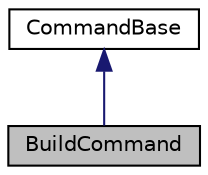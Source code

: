 digraph "BuildCommand"
{
 // LATEX_PDF_SIZE
  edge [fontname="Helvetica",fontsize="10",labelfontname="Helvetica",labelfontsize="10"];
  node [fontname="Helvetica",fontsize="10",shape=record];
  Node1 [label="BuildCommand",height=0.2,width=0.4,color="black", fillcolor="grey75", style="filled", fontcolor="black",tooltip="Comado para compilar y enlazar un proyecto de Next."];
  Node2 -> Node1 [dir="back",color="midnightblue",fontsize="10",style="solid"];
  Node2 [label="CommandBase",height=0.2,width=0.4,color="black", fillcolor="white", style="filled",URL="$class_command_base.html",tooltip="Es la Clase de la que heredantodos los Comandos de Next."];
}
